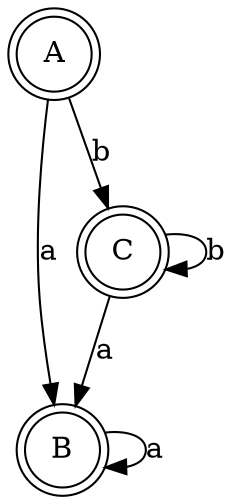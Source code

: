 digraph AFD {
	B [shape=doublecircle]
	C [shape=doublecircle]
	A [shape=doublecircle]
	A -> B [label=a]
	A -> C [label=b]
	B -> B [label=a]
	C -> B [label=a]
	C -> C [label=b]
}
